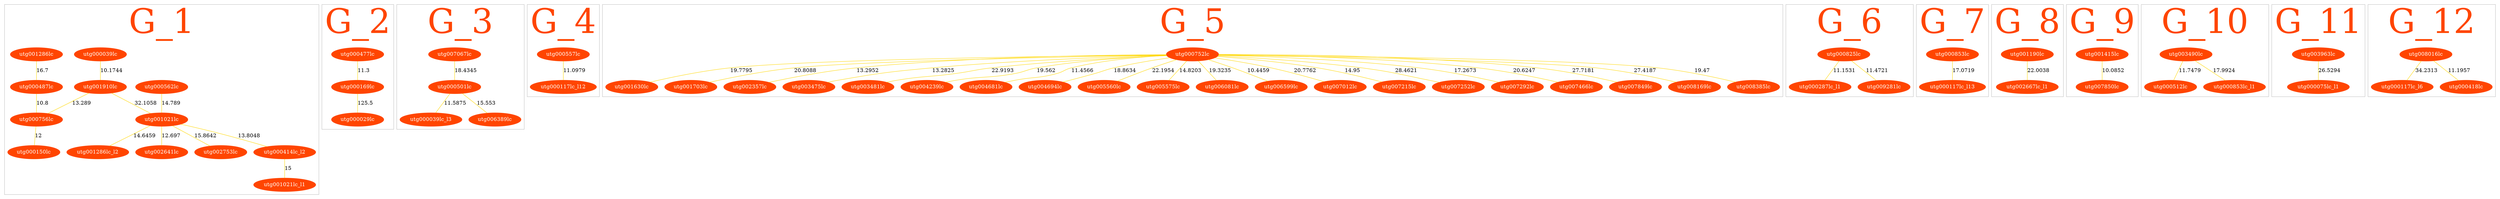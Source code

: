 /* Here are the raw subclusters of selected haplotigs */
graph	Graph_1 {
	subgraph cluster_0 {
	utg000039lc -- utg001910lc [color=gold, penwidth=1, arrowsize=1, label=10.1744]; /* cluster 0 */
	utg000414lc_l2 -- utg001021lc_l1 [color=gold, penwidth=1, arrowsize=1, label=15]; /* cluster 0 */
	utg000487lc -- utg000756lc [color=gold, penwidth=1, arrowsize=1, label=10.8]; /* cluster 0 */
	utg000562lc -- utg001021lc [color=gold, penwidth=1, arrowsize=1, label=14.789]; /* cluster 0 */
	utg000756lc -- utg000150lc [color=gold, penwidth=1, arrowsize=1, label=12]; /* cluster 0 */
	utg001021lc -- utg000414lc_l2 [color=gold, penwidth=1, arrowsize=1, label=13.8048]; /* cluster 0 */
	utg001021lc -- utg001286lc_l2 [color=gold, penwidth=1, arrowsize=1, label=14.6459]; /* cluster 0 */
	utg001021lc -- utg002641lc [color=gold, penwidth=1, arrowsize=1, label=12.697]; /* cluster 0 */
	utg001021lc -- utg002753lc [color=gold, penwidth=1, arrowsize=1, label=15.8642]; /* cluster 0 */
	utg001286lc -- utg000487lc [color=gold, penwidth=1, arrowsize=1, label=16.7]; /* cluster 0 */
	utg001910lc -- utg000756lc [color=gold, penwidth=1, arrowsize=1, label=13.289]; /* cluster 0 */
	utg001910lc -- utg001021lc [color=gold, penwidth=1, arrowsize=1, label=32.1058]; /* cluster 0 */
	utg000039lc [color=orangered, style=filled, fillcolor=orangered, fontcolor=white]; /* 1 : 20000001~40000000 */
	utg000150lc [color=orangered, style=filled, fillcolor=orangered, fontcolor=white]; /* 2 : 40000001~60000000 */
	utg000414lc_l2 [color=orangered, style=filled, fillcolor=orangered, fontcolor=white]; /* 2 : 40000001~60000000 */
	utg000487lc [color=orangered, style=filled, fillcolor=orangered, fontcolor=white]; /* 1 : 20000001~40000000 */
	utg000562lc [color=orangered, style=filled, fillcolor=orangered, fontcolor=white]; /* 2 : 40000001~60000000 */
	utg000756lc [color=orangered, style=filled, fillcolor=orangered, fontcolor=white]; /* 2 : 40000001~60000000 */
	utg001021lc [color=orangered, style=filled, fillcolor=orangered, fontcolor=white]; /* 2 : 40000001~60000000 */
	utg001021lc_l1 [color=orangered, style=filled, fillcolor=orangered, fontcolor=white]; /* 2 : 40000001~60000000 */
	utg001286lc [color=orangered, style=filled, fillcolor=orangered, fontcolor=white]; /* 2 : 40000001~60000000 */
	utg001286lc_l2 [color=orangered, style=filled, fillcolor=orangered, fontcolor=white]; /* 2 : 40000001~60000000 */
	utg001910lc [color=orangered, style=filled, fillcolor=orangered, fontcolor=white]; /* 2 : 40000001~60000000 */
	utg002641lc [color=orangered, style=filled, fillcolor=orangered, fontcolor=white]; /* 2 : 40000001~60000000 */
	utg002753lc [color=orangered, style=filled, fillcolor=orangered, fontcolor=white]; /* 2 : 40000001~60000000 */
	label="G_1";
	fontsize=90;
	fontcolor=orangered;
	color=gray;
	/* 13 contigs with total size of 8303770 bp */
	}
	subgraph cluster_1 {
	utg000169lc -- utg000029lc [color=gold, penwidth=1, arrowsize=1, label=125.5]; /* cluster 1 */
	utg000477lc -- utg000169lc [color=gold, penwidth=1, arrowsize=1, label=11.3]; /* cluster 1 */
	utg000029lc [color=orangered, style=filled, fillcolor=orangered, fontcolor=white]; /* 1 : 20000001~40000000 */
	utg000169lc [color=orangered, style=filled, fillcolor=orangered, fontcolor=white]; /* 0 : 1~20000000 */
	utg000477lc [color=orangered, style=filled, fillcolor=orangered, fontcolor=white]; /* 0 : 1~20000000 */
	label="G_2";
	fontsize=90;
	fontcolor=orangered;
	color=gray;
	/* 3 contigs with total size of 16677961 bp */
	}
	subgraph cluster_2 {
	utg000501lc -- utg000039lc_l3 [color=gold, penwidth=1, arrowsize=1, label=11.5875]; /* cluster 2 */
	utg000501lc -- utg006389lc [color=gold, penwidth=1, arrowsize=1, label=15.553]; /* cluster 2 */
	utg007067lc -- utg000501lc [color=gold, penwidth=1, arrowsize=1, label=18.4345]; /* cluster 2 */
	utg000039lc_l3 [color=orangered, style=filled, fillcolor=orangered, fontcolor=white]; /* 1 : 20000001~40000000 */
	utg000501lc [color=orangered, style=filled, fillcolor=orangered, fontcolor=white]; /* 1 : 20000001~40000000 */
	utg006389lc [color=orangered, style=filled, fillcolor=orangered, fontcolor=white]; /* 1 : 20000001~40000000 */
	utg007067lc [color=orangered, style=filled, fillcolor=orangered, fontcolor=white]; /* 1 : 20000001~40000000 */
	label="G_3";
	fontsize=90;
	fontcolor=orangered;
	color=gray;
	/* 4 contigs with total size of 465236 bp */
	}
	subgraph cluster_3 {
	utg000557lc -- utg000117lc_l12 [color=gold, penwidth=1, arrowsize=1, label=11.0979]; /* cluster 3 */
	utg000117lc_l12 [color=orangered, style=filled, fillcolor=orangered, fontcolor=white]; /* 2 : 40000001~60000000 */
	utg000557lc [color=orangered, style=filled, fillcolor=orangered, fontcolor=white]; /* 2 : 40000001~60000000 */
	label="G_4";
	fontsize=90;
	fontcolor=orangered;
	color=gray;
	/* 2 contigs with total size of 162193 bp */
	}
	subgraph cluster_4 {
	utg000752lc -- utg001630lc [color=gold, penwidth=1, arrowsize=1, label=19.7795]; /* cluster 4 */
	utg000752lc -- utg001703lc [color=gold, penwidth=1, arrowsize=1, label=20.8088]; /* cluster 4 */
	utg000752lc -- utg002357lc [color=gold, penwidth=1, arrowsize=1, label=13.2952]; /* cluster 4 */
	utg000752lc -- utg003475lc [color=gold, penwidth=1, arrowsize=1, label=13.2825]; /* cluster 4 */
	utg000752lc -- utg003481lc [color=gold, penwidth=1, arrowsize=1, label=22.9193]; /* cluster 4 */
	utg000752lc -- utg004239lc [color=gold, penwidth=1, arrowsize=1, label=19.562]; /* cluster 4 */
	utg000752lc -- utg004681lc [color=gold, penwidth=1, arrowsize=1, label=11.4566]; /* cluster 4 */
	utg000752lc -- utg004694lc [color=gold, penwidth=1, arrowsize=1, label=18.8634]; /* cluster 4 */
	utg000752lc -- utg005560lc [color=gold, penwidth=1, arrowsize=1, label=22.1954]; /* cluster 4 */
	utg000752lc -- utg005575lc [color=gold, penwidth=1, arrowsize=1, label=14.8203]; /* cluster 4 */
	utg000752lc -- utg006081lc [color=gold, penwidth=1, arrowsize=1, label=19.3235]; /* cluster 4 */
	utg000752lc -- utg006599lc [color=gold, penwidth=1, arrowsize=1, label=10.4459]; /* cluster 4 */
	utg000752lc -- utg007012lc [color=gold, penwidth=1, arrowsize=1, label=20.7762]; /* cluster 4 */
	utg000752lc -- utg007215lc [color=gold, penwidth=1, arrowsize=1, label=14.95]; /* cluster 4 */
	utg000752lc -- utg007252lc [color=gold, penwidth=1, arrowsize=1, label=28.4621]; /* cluster 4 */
	utg000752lc -- utg007292lc [color=gold, penwidth=1, arrowsize=1, label=17.2673]; /* cluster 4 */
	utg000752lc -- utg007466lc [color=gold, penwidth=1, arrowsize=1, label=20.6247]; /* cluster 4 */
	utg000752lc -- utg007849lc [color=gold, penwidth=1, arrowsize=1, label=27.7181]; /* cluster 4 */
	utg000752lc -- utg008169lc [color=gold, penwidth=1, arrowsize=1, label=27.4187]; /* cluster 4 */
	utg000752lc -- utg008385lc [color=gold, penwidth=1, arrowsize=1, label=19.47]; /* cluster 4 */
	utg000752lc [color=orangered, style=filled, fillcolor=orangered, fontcolor=white]; /* 0 : 1~20000000 */
	utg001630lc [color=orangered, style=filled, fillcolor=orangered, fontcolor=white]; /*  -1  */
	utg001703lc [color=orangered, style=filled, fillcolor=orangered, fontcolor=white]; /*  -1  */
	utg002357lc [color=orangered, style=filled, fillcolor=orangered, fontcolor=white]; /*  -1  */
	utg003475lc [color=orangered, style=filled, fillcolor=orangered, fontcolor=white]; /*  -1  */
	utg003481lc [color=orangered, style=filled, fillcolor=orangered, fontcolor=white]; /*  -1  */
	utg004239lc [color=orangered, style=filled, fillcolor=orangered, fontcolor=white]; /*  -1  */
	utg004681lc [color=orangered, style=filled, fillcolor=orangered, fontcolor=white]; /*  -1  */
	utg004694lc [color=orangered, style=filled, fillcolor=orangered, fontcolor=white]; /*  -1  */
	utg005560lc [color=orangered, style=filled, fillcolor=orangered, fontcolor=white]; /*  -1  */
	utg005575lc [color=orangered, style=filled, fillcolor=orangered, fontcolor=white]; /*  -1  */
	utg006081lc [color=orangered, style=filled, fillcolor=orangered, fontcolor=white]; /*  -1  */
	utg006599lc [color=orangered, style=filled, fillcolor=orangered, fontcolor=white]; /*  -1  */
	utg007012lc [color=orangered, style=filled, fillcolor=orangered, fontcolor=white]; /*  -1  */
	utg007215lc [color=orangered, style=filled, fillcolor=orangered, fontcolor=white]; /*  -1  */
	utg007252lc [color=orangered, style=filled, fillcolor=orangered, fontcolor=white]; /*  -1  */
	utg007292lc [color=orangered, style=filled, fillcolor=orangered, fontcolor=white]; /*  -1  */
	utg007466lc [color=orangered, style=filled, fillcolor=orangered, fontcolor=white]; /*  -1  */
	utg007849lc [color=orangered, style=filled, fillcolor=orangered, fontcolor=white]; /*  -1  */
	utg008169lc [color=orangered, style=filled, fillcolor=orangered, fontcolor=white]; /*  -1  */
	utg008385lc [color=orangered, style=filled, fillcolor=orangered, fontcolor=white]; /*  -1  */
	label="G_5";
	fontsize=90;
	fontcolor=orangered;
	color=gray;
	/* 21 contigs with total size of 2109627 bp */
	}
	subgraph cluster_5 {
	utg000825lc -- utg000287lc_l1 [color=gold, penwidth=1, arrowsize=1, label=11.1531]; /* cluster 5 */
	utg000825lc -- utg009281lc [color=gold, penwidth=1, arrowsize=1, label=11.4721]; /* cluster 5 */
	utg000287lc_l1 [color=orangered, style=filled, fillcolor=orangered, fontcolor=white]; /* 1 : 20000001~40000000 */
	utg000825lc [color=orangered, style=filled, fillcolor=orangered, fontcolor=white]; /* 1 : 20000001~40000000 */
	utg009281lc [color=orangered, style=filled, fillcolor=orangered, fontcolor=white]; /* 1 : 20000001~40000000 */
	label="G_6";
	fontsize=90;
	fontcolor=orangered;
	color=gray;
	/* 3 contigs with total size of 2213774 bp */
	}
	subgraph cluster_6 {
	utg000853lc -- utg000117lc_l13 [color=gold, penwidth=1, arrowsize=1, label=17.0719]; /* cluster 6 */
	utg000117lc_l13 [color=orangered, style=filled, fillcolor=orangered, fontcolor=white]; /* 2 : 40000001~60000000 */
	utg000853lc [color=orangered, style=filled, fillcolor=orangered, fontcolor=white]; /* 2 : 40000001~60000000 */
	label="G_7";
	fontsize=90;
	fontcolor=orangered;
	color=gray;
	/* 2 contigs with total size of 140582 bp */
	}
	subgraph cluster_7 {
	utg001190lc -- utg002667lc_l1 [color=gold, penwidth=1, arrowsize=1, label=22.0038]; /* cluster 7 */
	utg001190lc [color=orangered, style=filled, fillcolor=orangered, fontcolor=white]; /* 1 : 20000001~40000000 */
	utg002667lc_l1 [color=orangered, style=filled, fillcolor=orangered, fontcolor=white]; /* 1 : 20000001~40000000 */
	label="G_8";
	fontsize=90;
	fontcolor=orangered;
	color=gray;
	/* 2 contigs with total size of 68170 bp */
	}
	subgraph cluster_8 {
	utg001415lc -- utg007850lc [color=gold, penwidth=1, arrowsize=1, label=10.0852]; /* cluster 8 */
	utg001415lc [color=orangered, style=filled, fillcolor=orangered, fontcolor=white]; /* 2 : 40000001~60000000 */
	utg007850lc [color=orangered, style=filled, fillcolor=orangered, fontcolor=white]; /* 0 : 1~20000000 */
	label="G_9";
	fontsize=90;
	fontcolor=orangered;
	color=gray;
	/* 2 contigs with total size of 89240 bp */
	}
	subgraph cluster_9 {
	utg003490lc -- utg000512lc [color=gold, penwidth=1, arrowsize=1, label=11.7479]; /* cluster 9 */
	utg003490lc -- utg000853lc_l1 [color=gold, penwidth=1, arrowsize=1, label=17.9924]; /* cluster 9 */
	utg000512lc [color=orangered, style=filled, fillcolor=orangered, fontcolor=white]; /* 2 : 40000001~60000000 */
	utg000853lc_l1 [color=orangered, style=filled, fillcolor=orangered, fontcolor=white]; /* 2 : 40000001~60000000 */
	utg003490lc [color=orangered, style=filled, fillcolor=orangered, fontcolor=white]; /* 2 : 40000001~60000000 */
	label="G_10";
	fontsize=90;
	fontcolor=orangered;
	color=gray;
	/* 3 contigs with total size of 1385917 bp */
	}
	subgraph cluster_10 {
	utg003963lc -- utg000075lc_l1 [color=gold, penwidth=1, arrowsize=1, label=26.5294]; /* cluster 10 */
	utg000075lc_l1 [color=orangered, style=filled, fillcolor=orangered, fontcolor=white]; /* 1 : 20000001~40000000 */
	utg003963lc [color=orangered, style=filled, fillcolor=orangered, fontcolor=white]; /* 1 : 20000001~40000000 */
	label="G_11";
	fontsize=90;
	fontcolor=orangered;
	color=gray;
	/* 2 contigs with total size of 56541 bp */
	}
	subgraph cluster_11 {
	utg008016lc -- utg000117lc_l6 [color=gold, penwidth=1, arrowsize=1, label=34.2313]; /* cluster 11 */
	utg008016lc -- utg000418lc [color=gold, penwidth=1, arrowsize=1, label=11.1957]; /* cluster 11 */
	utg000117lc_l6 [color=orangered, style=filled, fillcolor=orangered, fontcolor=white]; /* 2 : 40000001~60000000 */
	utg000418lc [color=orangered, style=filled, fillcolor=orangered, fontcolor=white]; /* 2 : 40000001~60000000 */
	utg008016lc [color=orangered, style=filled, fillcolor=orangered, fontcolor=white]; /* 2 : 40000001~60000000 */
	label="G_12";
	fontsize=90;
	fontcolor=orangered;
	color=gray;
	/* 3 contigs with total size of 111592 bp */
	}
}

